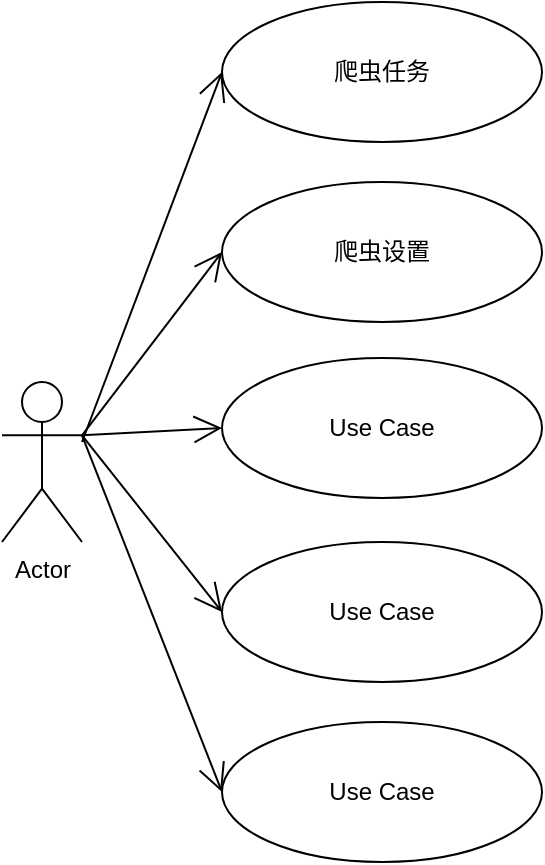<mxfile version="21.1.4" type="github">
  <diagram name="Page-1" id="e7e014a7-5840-1c2e-5031-d8a46d1fe8dd">
    <mxGraphModel dx="1050" dy="543" grid="1" gridSize="10" guides="1" tooltips="1" connect="1" arrows="1" fold="1" page="1" pageScale="1" pageWidth="1169" pageHeight="826" background="none" math="0" shadow="0">
      <root>
        <mxCell id="0" />
        <mxCell id="1" parent="0" />
        <mxCell id="Yxz2cz5vGQCcgcal32co-47" value="Actor" style="shape=umlActor;verticalLabelPosition=bottom;verticalAlign=top;html=1;" vertex="1" parent="1">
          <mxGeometry x="70" y="390" width="40" height="80" as="geometry" />
        </mxCell>
        <mxCell id="Yxz2cz5vGQCcgcal32co-48" value="爬虫任务" style="ellipse;whiteSpace=wrap;html=1;" vertex="1" parent="1">
          <mxGeometry x="180" y="200" width="160" height="70" as="geometry" />
        </mxCell>
        <mxCell id="Yxz2cz5vGQCcgcal32co-49" value="爬虫设置" style="ellipse;whiteSpace=wrap;html=1;" vertex="1" parent="1">
          <mxGeometry x="180" y="290" width="160" height="70" as="geometry" />
        </mxCell>
        <mxCell id="Yxz2cz5vGQCcgcal32co-50" value="Use Case" style="ellipse;whiteSpace=wrap;html=1;" vertex="1" parent="1">
          <mxGeometry x="180" y="378" width="160" height="70" as="geometry" />
        </mxCell>
        <mxCell id="Yxz2cz5vGQCcgcal32co-51" value="Use Case" style="ellipse;whiteSpace=wrap;html=1;" vertex="1" parent="1">
          <mxGeometry x="180" y="470" width="160" height="70" as="geometry" />
        </mxCell>
        <mxCell id="Yxz2cz5vGQCcgcal32co-52" value="Use Case" style="ellipse;whiteSpace=wrap;html=1;" vertex="1" parent="1">
          <mxGeometry x="180" y="560" width="160" height="70" as="geometry" />
        </mxCell>
        <mxCell id="Yxz2cz5vGQCcgcal32co-53" value="" style="endArrow=open;endFill=1;endSize=12;html=1;rounded=0;entryX=0;entryY=0.5;entryDx=0;entryDy=0;" edge="1" parent="1" target="Yxz2cz5vGQCcgcal32co-48">
          <mxGeometry width="160" relative="1" as="geometry">
            <mxPoint x="110" y="420" as="sourcePoint" />
            <mxPoint x="270" y="400" as="targetPoint" />
          </mxGeometry>
        </mxCell>
        <mxCell id="Yxz2cz5vGQCcgcal32co-54" value="" style="endArrow=open;endFill=1;endSize=12;html=1;rounded=0;entryX=0;entryY=0.5;entryDx=0;entryDy=0;exitX=1;exitY=0.333;exitDx=0;exitDy=0;exitPerimeter=0;" edge="1" parent="1" source="Yxz2cz5vGQCcgcal32co-47" target="Yxz2cz5vGQCcgcal32co-49">
          <mxGeometry width="160" relative="1" as="geometry">
            <mxPoint x="110" y="400" as="sourcePoint" />
            <mxPoint x="270" y="400" as="targetPoint" />
          </mxGeometry>
        </mxCell>
        <mxCell id="Yxz2cz5vGQCcgcal32co-55" value="" style="endArrow=open;endFill=1;endSize=12;html=1;rounded=0;entryX=0;entryY=0.5;entryDx=0;entryDy=0;exitX=1;exitY=0.333;exitDx=0;exitDy=0;exitPerimeter=0;" edge="1" parent="1" source="Yxz2cz5vGQCcgcal32co-47" target="Yxz2cz5vGQCcgcal32co-50">
          <mxGeometry width="160" relative="1" as="geometry">
            <mxPoint x="110" y="400" as="sourcePoint" />
            <mxPoint x="270" y="400" as="targetPoint" />
          </mxGeometry>
        </mxCell>
        <mxCell id="Yxz2cz5vGQCcgcal32co-56" value="" style="endArrow=open;endFill=1;endSize=12;html=1;rounded=0;entryX=0;entryY=0.5;entryDx=0;entryDy=0;exitX=1;exitY=0.333;exitDx=0;exitDy=0;exitPerimeter=0;" edge="1" parent="1" source="Yxz2cz5vGQCcgcal32co-47" target="Yxz2cz5vGQCcgcal32co-51">
          <mxGeometry width="160" relative="1" as="geometry">
            <mxPoint x="110" y="400" as="sourcePoint" />
            <mxPoint x="270" y="400" as="targetPoint" />
          </mxGeometry>
        </mxCell>
        <mxCell id="Yxz2cz5vGQCcgcal32co-57" value="" style="endArrow=open;endFill=1;endSize=12;html=1;rounded=0;exitX=1;exitY=0.333;exitDx=0;exitDy=0;exitPerimeter=0;entryX=0;entryY=0.5;entryDx=0;entryDy=0;" edge="1" parent="1" source="Yxz2cz5vGQCcgcal32co-47" target="Yxz2cz5vGQCcgcal32co-52">
          <mxGeometry width="160" relative="1" as="geometry">
            <mxPoint x="460" y="400" as="sourcePoint" />
            <mxPoint x="620" y="400" as="targetPoint" />
          </mxGeometry>
        </mxCell>
      </root>
    </mxGraphModel>
  </diagram>
</mxfile>
